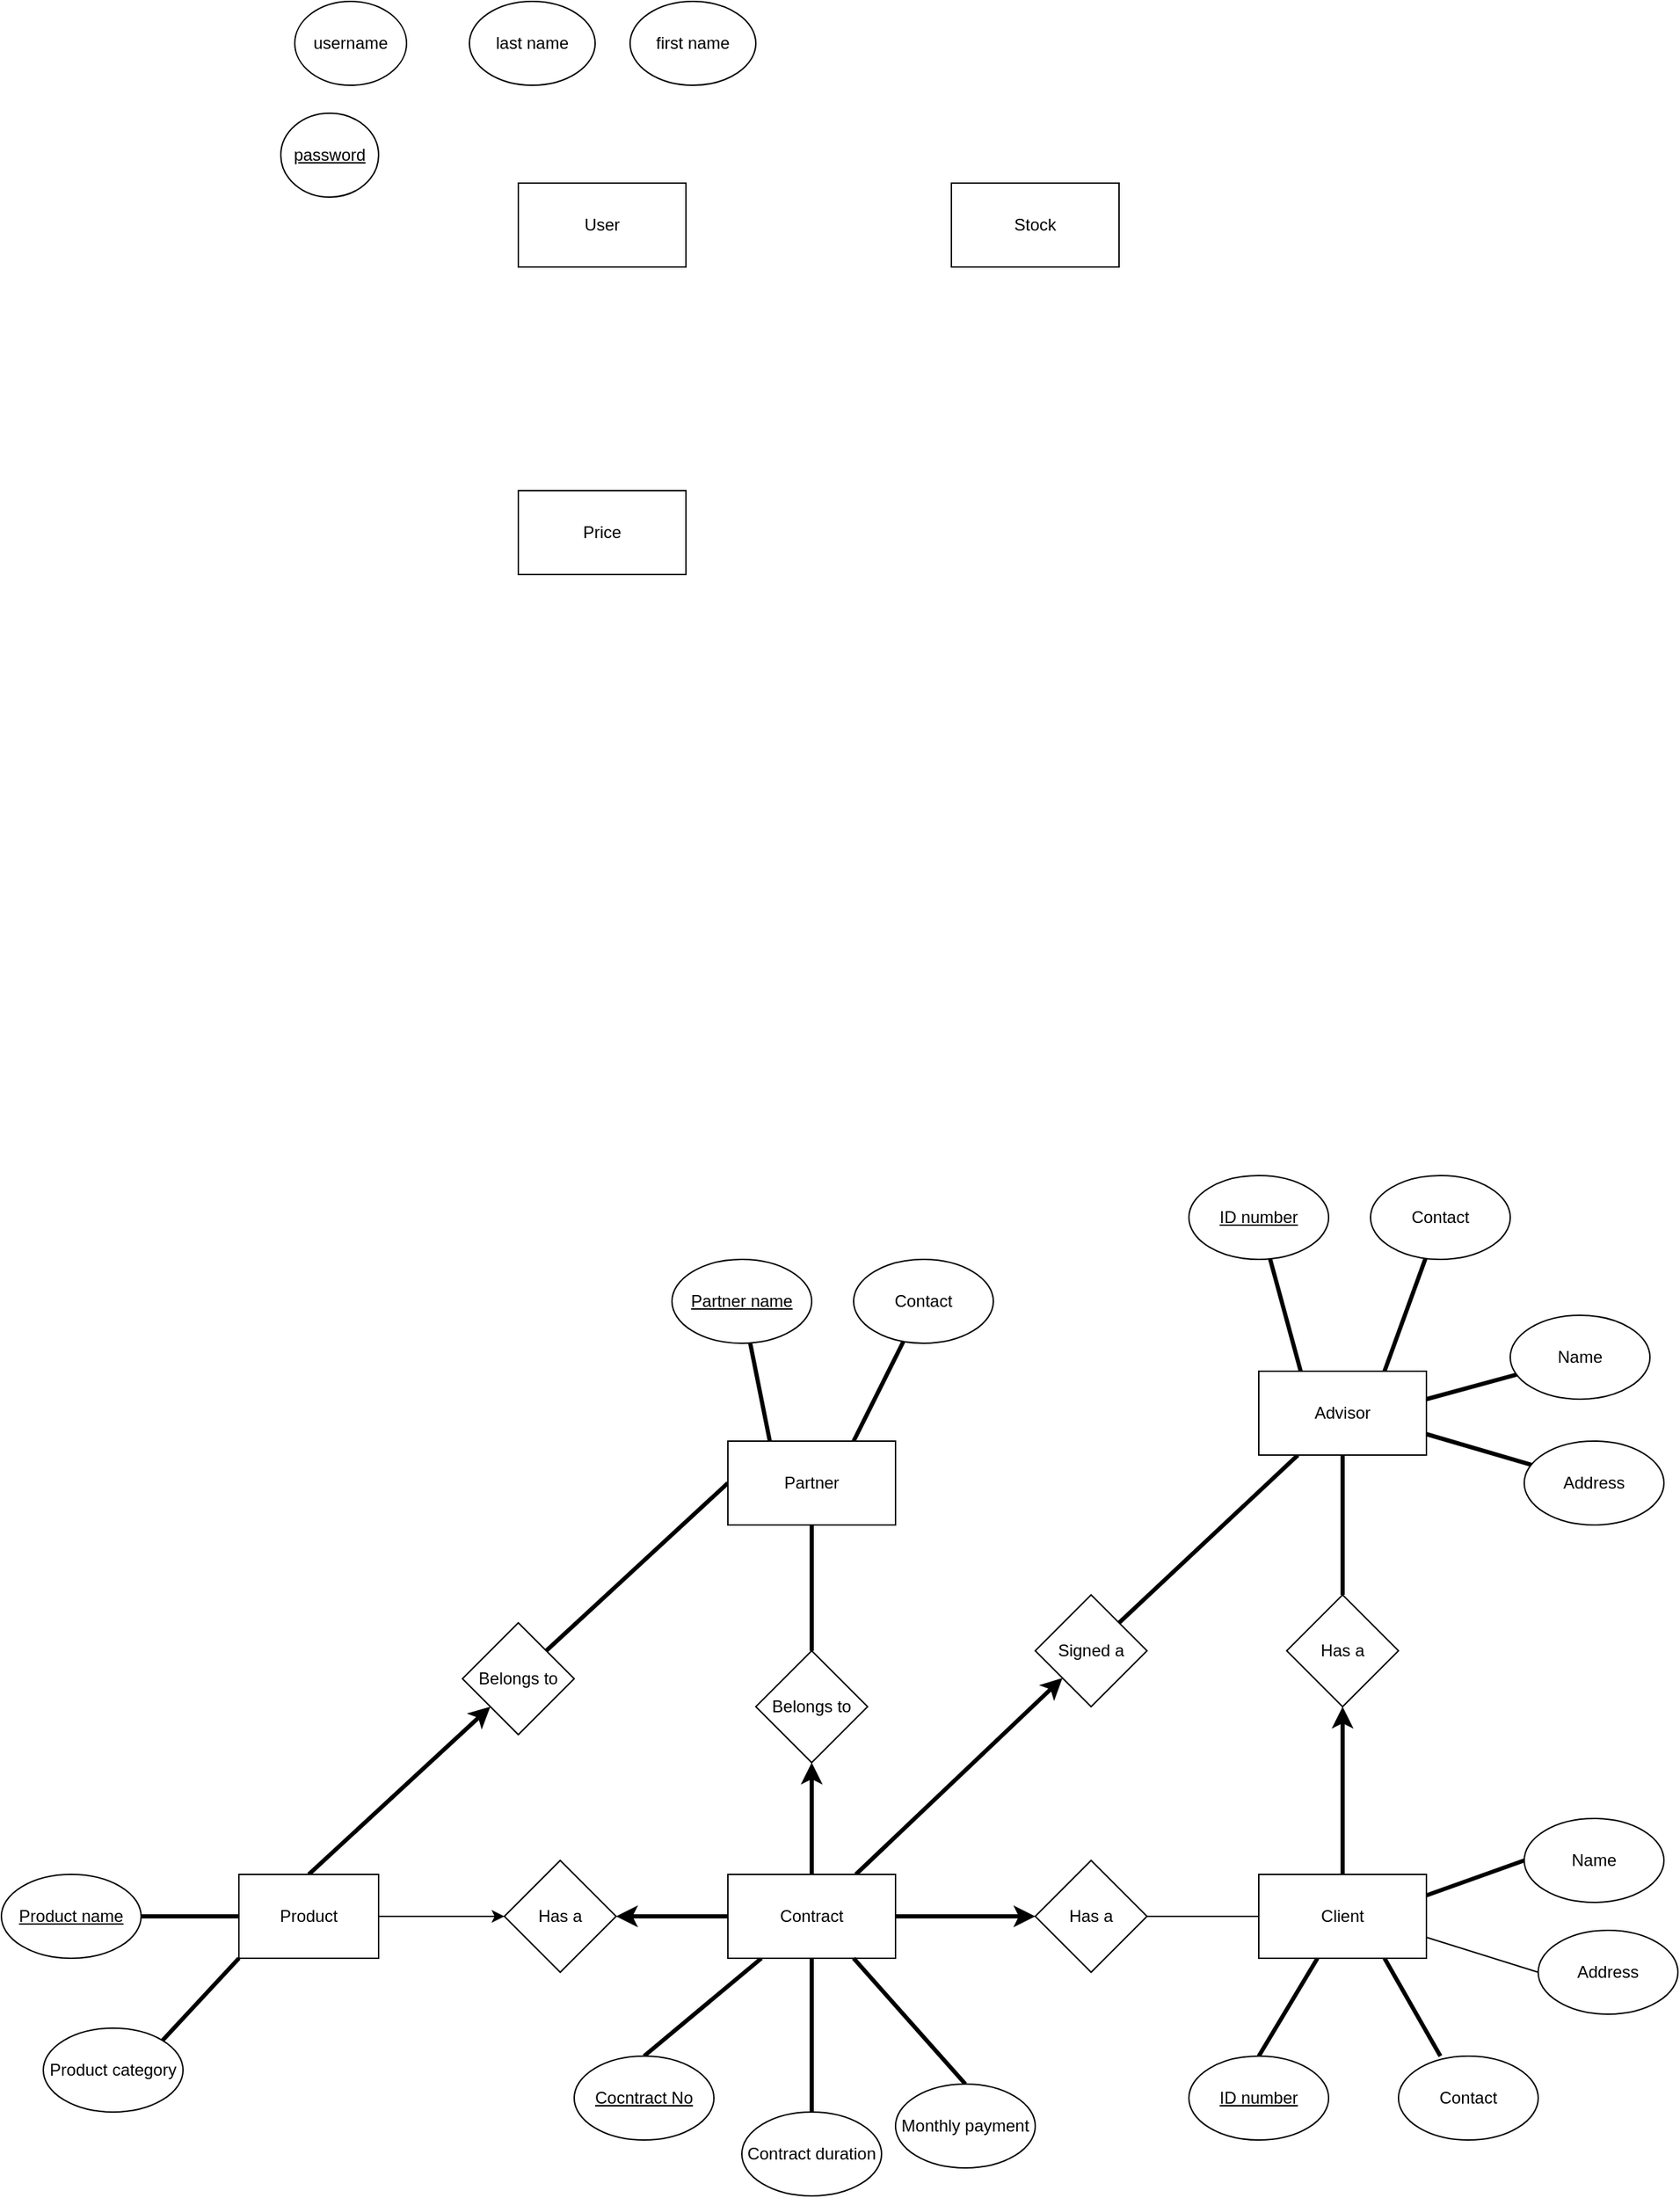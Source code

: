 <mxfile>
    <diagram id="om8yZw8j-iLSLd-_QAdh" name="Page-1">
        <mxGraphModel dx="1069" dy="1929" grid="1" gridSize="10" guides="1" tooltips="1" connect="1" arrows="1" fold="1" page="0" pageScale="1" pageWidth="850" pageHeight="1100" math="0" shadow="0">
            <root>
                <mxCell id="0"/>
                <mxCell id="1" parent="0"/>
                <mxCell id="33" style="edgeStyle=none;html=1;exitX=0.5;exitY=1;exitDx=0;exitDy=0;entryX=0.5;entryY=0;entryDx=0;entryDy=0;strokeWidth=3;startArrow=none;startFill=0;endArrow=none;endFill=0;" parent="1" source="2" target="30" edge="1">
                    <mxGeometry relative="1" as="geometry"/>
                </mxCell>
                <mxCell id="51" style="edgeStyle=none;html=1;exitX=0;exitY=0.5;exitDx=0;exitDy=0;entryX=1;entryY=0;entryDx=0;entryDy=0;strokeWidth=3;startArrow=none;startFill=0;endArrow=none;endFill=0;" parent="1" source="2" target="49" edge="1">
                    <mxGeometry relative="1" as="geometry"/>
                </mxCell>
                <mxCell id="2" value="Partner" style="rounded=0;whiteSpace=wrap;html=1;" parent="1" vertex="1">
                    <mxGeometry x="160" y="60" width="120" height="60" as="geometry"/>
                </mxCell>
                <mxCell id="23" style="edgeStyle=none;html=1;endArrow=none;endFill=0;strokeWidth=1;exitX=0;exitY=0.5;exitDx=0;exitDy=0;" parent="1" source="24" target="18" edge="1">
                    <mxGeometry relative="1" as="geometry">
                        <mxPoint x="530" y="400" as="sourcePoint"/>
                    </mxGeometry>
                </mxCell>
                <mxCell id="29" style="edgeStyle=none;html=1;entryX=0.5;entryY=0;entryDx=0;entryDy=0;strokeWidth=3;startArrow=none;startFill=0;endArrow=none;endFill=0;" parent="1" source="13" target="26" edge="1">
                    <mxGeometry relative="1" as="geometry"/>
                </mxCell>
                <mxCell id="37" style="edgeStyle=none;html=1;entryX=1;entryY=0;entryDx=0;entryDy=0;strokeWidth=3;startArrow=none;startFill=0;endArrow=none;endFill=0;" parent="1" source="13" target="35" edge="1">
                    <mxGeometry relative="1" as="geometry">
                        <Array as="points"/>
                    </mxGeometry>
                </mxCell>
                <mxCell id="13" value="Advisor" style="rounded=0;whiteSpace=wrap;html=1;" parent="1" vertex="1">
                    <mxGeometry x="540" y="10" width="120" height="60" as="geometry"/>
                </mxCell>
                <mxCell id="31" style="edgeStyle=none;html=1;exitX=0.5;exitY=0;exitDx=0;exitDy=0;entryX=0.5;entryY=1;entryDx=0;entryDy=0;strokeWidth=3;startArrow=none;startFill=0;endArrow=classic;endFill=1;" parent="1" source="17" target="30" edge="1">
                    <mxGeometry relative="1" as="geometry"/>
                </mxCell>
                <mxCell id="36" style="edgeStyle=none;html=1;strokeWidth=3;startArrow=none;startFill=0;endArrow=classic;endFill=1;" parent="1" source="17" target="35" edge="1">
                    <mxGeometry relative="1" as="geometry"/>
                </mxCell>
                <mxCell id="47" style="edgeStyle=none;html=1;exitX=0;exitY=0.5;exitDx=0;exitDy=0;entryX=1;entryY=0.5;entryDx=0;entryDy=0;strokeWidth=3;startArrow=none;startFill=0;endArrow=classic;endFill=1;" parent="1" source="17" target="44" edge="1">
                    <mxGeometry relative="1" as="geometry"/>
                </mxCell>
                <mxCell id="93" style="edgeStyle=none;html=1;entryX=0.5;entryY=0;entryDx=0;entryDy=0;strokeWidth=3;startArrow=none;startFill=0;endArrow=none;endFill=0;" parent="1" source="17" target="92" edge="1">
                    <mxGeometry relative="1" as="geometry"/>
                </mxCell>
                <mxCell id="97" style="edgeStyle=none;html=1;exitX=0.5;exitY=1;exitDx=0;exitDy=0;strokeWidth=3;startArrow=none;startFill=0;endArrow=none;endFill=0;entryX=0.5;entryY=0;entryDx=0;entryDy=0;" parent="1" source="17" target="98" edge="1">
                    <mxGeometry relative="1" as="geometry">
                        <mxPoint x="220" y="480" as="targetPoint"/>
                    </mxGeometry>
                </mxCell>
                <mxCell id="17" value="Contract" style="rounded=0;whiteSpace=wrap;html=1;" parent="1" vertex="1">
                    <mxGeometry x="160" y="370" width="120" height="60" as="geometry"/>
                </mxCell>
                <mxCell id="25" style="edgeStyle=none;html=1;exitX=0;exitY=0.5;exitDx=0;exitDy=0;entryX=1;entryY=0.5;entryDx=0;entryDy=0;strokeWidth=3;endArrow=none;endFill=0;startArrow=classic;startFill=1;" parent="1" source="18" target="17" edge="1">
                    <mxGeometry relative="1" as="geometry"/>
                </mxCell>
                <mxCell id="18" value="Has a" style="rhombus;whiteSpace=wrap;html=1;" parent="1" vertex="1">
                    <mxGeometry x="380" y="360" width="80" height="80" as="geometry"/>
                </mxCell>
                <mxCell id="28" style="edgeStyle=none;html=1;entryX=0.5;entryY=1;entryDx=0;entryDy=0;strokeWidth=3;startArrow=none;startFill=0;endArrow=classic;endFill=1;" parent="1" source="24" target="26" edge="1">
                    <mxGeometry relative="1" as="geometry"/>
                </mxCell>
                <mxCell id="59" style="edgeStyle=none;html=1;entryX=0.5;entryY=0;entryDx=0;entryDy=0;strokeWidth=3;startArrow=none;startFill=0;endArrow=none;endFill=0;" parent="1" source="24" target="53" edge="1">
                    <mxGeometry relative="1" as="geometry"/>
                </mxCell>
                <mxCell id="60" style="edgeStyle=none;html=1;exitX=1;exitY=0.25;exitDx=0;exitDy=0;entryX=0;entryY=0.5;entryDx=0;entryDy=0;strokeWidth=3;startArrow=none;startFill=0;endArrow=none;endFill=0;" parent="1" source="24" target="40" edge="1">
                    <mxGeometry relative="1" as="geometry"/>
                </mxCell>
                <mxCell id="64" style="edgeStyle=none;html=1;exitX=0.75;exitY=1;exitDx=0;exitDy=0;entryX=0.5;entryY=0;entryDx=0;entryDy=0;strokeWidth=3;startArrow=none;startFill=0;endArrow=none;endFill=0;" parent="1" source="24" edge="1">
                    <mxGeometry relative="1" as="geometry">
                        <mxPoint x="670" y="500" as="targetPoint"/>
                    </mxGeometry>
                </mxCell>
                <mxCell id="24" value="Client" style="rounded=0;whiteSpace=wrap;html=1;" parent="1" vertex="1">
                    <mxGeometry x="540" y="370" width="120" height="60" as="geometry"/>
                </mxCell>
                <mxCell id="26" value="Has a" style="rhombus;whiteSpace=wrap;html=1;" parent="1" vertex="1">
                    <mxGeometry x="560" y="170" width="80" height="80" as="geometry"/>
                </mxCell>
                <mxCell id="30" value="Belongs to" style="rhombus;whiteSpace=wrap;html=1;" parent="1" vertex="1">
                    <mxGeometry x="180" y="210" width="80" height="80" as="geometry"/>
                </mxCell>
                <mxCell id="35" value="Signed a" style="rhombus;whiteSpace=wrap;html=1;" parent="1" vertex="1">
                    <mxGeometry x="380" y="170" width="80" height="80" as="geometry"/>
                </mxCell>
                <mxCell id="61" style="edgeStyle=none;html=1;strokeWidth=3;startArrow=none;startFill=0;endArrow=none;endFill=0;entryX=0.75;entryY=0;entryDx=0;entryDy=0;" parent="1" source="39" target="13" edge="1">
                    <mxGeometry relative="1" as="geometry"/>
                </mxCell>
                <mxCell id="39" value="Contact" style="ellipse;whiteSpace=wrap;html=1;" parent="1" vertex="1">
                    <mxGeometry x="620" y="-130" width="100" height="60" as="geometry"/>
                </mxCell>
                <mxCell id="40" value="Name" style="ellipse;whiteSpace=wrap;html=1;" parent="1" vertex="1">
                    <mxGeometry x="730" y="330" width="100" height="60" as="geometry"/>
                </mxCell>
                <mxCell id="50" style="edgeStyle=none;html=1;exitX=0.5;exitY=0;exitDx=0;exitDy=0;entryX=0;entryY=1;entryDx=0;entryDy=0;strokeWidth=3;startArrow=none;startFill=0;endArrow=classic;endFill=1;" parent="1" source="41" target="49" edge="1">
                    <mxGeometry relative="1" as="geometry"/>
                </mxCell>
                <mxCell id="72" style="edgeStyle=none;html=1;exitX=0;exitY=1;exitDx=0;exitDy=0;entryX=1;entryY=0;entryDx=0;entryDy=0;strokeWidth=3;startArrow=none;startFill=0;endArrow=none;endFill=0;" parent="1" source="41" edge="1">
                    <mxGeometry relative="1" as="geometry">
                        <mxPoint x="-244.645" y="488.787" as="targetPoint"/>
                    </mxGeometry>
                </mxCell>
                <mxCell id="41" value="Product" style="rounded=0;whiteSpace=wrap;html=1;" parent="1" vertex="1">
                    <mxGeometry x="-190" y="370" width="100" height="60" as="geometry"/>
                </mxCell>
                <mxCell id="48" style="edgeStyle=none;html=1;exitX=0;exitY=0.5;exitDx=0;exitDy=0;entryX=1;entryY=0.5;entryDx=0;entryDy=0;strokeWidth=1;startArrow=classic;startFill=1;endArrow=none;endFill=0;" parent="1" source="44" target="41" edge="1">
                    <mxGeometry relative="1" as="geometry"/>
                </mxCell>
                <mxCell id="44" value="Has a" style="rhombus;whiteSpace=wrap;html=1;" parent="1" vertex="1">
                    <mxGeometry y="360" width="80" height="80" as="geometry"/>
                </mxCell>
                <mxCell id="49" value="Belongs to" style="rhombus;whiteSpace=wrap;html=1;" parent="1" vertex="1">
                    <mxGeometry x="-30" y="190" width="80" height="80" as="geometry"/>
                </mxCell>
                <mxCell id="53" value="&lt;u&gt;ID number&lt;/u&gt;" style="ellipse;whiteSpace=wrap;html=1;" parent="1" vertex="1">
                    <mxGeometry x="490" y="500" width="100" height="60" as="geometry"/>
                </mxCell>
                <mxCell id="56" style="edgeStyle=none;html=1;entryX=0.25;entryY=0;entryDx=0;entryDy=0;strokeWidth=3;startArrow=none;startFill=0;endArrow=none;endFill=0;" parent="1" source="55" target="13" edge="1">
                    <mxGeometry relative="1" as="geometry"/>
                </mxCell>
                <mxCell id="55" value="&lt;u&gt;ID number&lt;/u&gt;" style="ellipse;whiteSpace=wrap;html=1;" parent="1" vertex="1">
                    <mxGeometry x="490" y="-130" width="100" height="60" as="geometry"/>
                </mxCell>
                <mxCell id="58" style="edgeStyle=none;html=1;strokeWidth=3;startArrow=none;startFill=0;endArrow=none;endFill=0;" parent="1" source="57" edge="1">
                    <mxGeometry relative="1" as="geometry">
                        <mxPoint x="660" y="30" as="targetPoint"/>
                    </mxGeometry>
                </mxCell>
                <mxCell id="57" value="Name" style="ellipse;whiteSpace=wrap;html=1;" parent="1" vertex="1">
                    <mxGeometry x="720" y="-30" width="100" height="60" as="geometry"/>
                </mxCell>
                <mxCell id="66" style="edgeStyle=none;html=1;entryX=0.25;entryY=0;entryDx=0;entryDy=0;strokeWidth=3;startArrow=none;startFill=0;endArrow=none;endFill=0;" parent="1" source="65" target="2" edge="1">
                    <mxGeometry relative="1" as="geometry"/>
                </mxCell>
                <mxCell id="65" value="&lt;u&gt;Partner name&lt;/u&gt;" style="ellipse;whiteSpace=wrap;html=1;" parent="1" vertex="1">
                    <mxGeometry x="120" y="-70" width="100" height="60" as="geometry"/>
                </mxCell>
                <mxCell id="68" style="edgeStyle=none;html=1;entryX=0;entryY=0.5;entryDx=0;entryDy=0;strokeWidth=3;startArrow=none;startFill=0;endArrow=none;endFill=0;" parent="1" source="67" target="41" edge="1">
                    <mxGeometry relative="1" as="geometry"/>
                </mxCell>
                <mxCell id="67" value="&lt;u&gt;Product name&lt;/u&gt;" style="ellipse;whiteSpace=wrap;html=1;" parent="1" vertex="1">
                    <mxGeometry x="-360" y="370" width="100" height="60" as="geometry"/>
                </mxCell>
                <mxCell id="74" value="Product category" style="ellipse;whiteSpace=wrap;html=1;" parent="1" vertex="1">
                    <mxGeometry x="-330" y="480" width="100" height="60" as="geometry"/>
                </mxCell>
                <mxCell id="83" style="edgeStyle=none;html=1;entryX=0.75;entryY=0;entryDx=0;entryDy=0;strokeWidth=3;startArrow=none;startFill=0;endArrow=none;endFill=0;" parent="1" source="82" target="2" edge="1">
                    <mxGeometry relative="1" as="geometry"/>
                </mxCell>
                <mxCell id="82" value="Contact" style="ellipse;whiteSpace=wrap;html=1;" parent="1" vertex="1">
                    <mxGeometry x="250" y="-70" width="100" height="60" as="geometry"/>
                </mxCell>
                <mxCell id="91" style="edgeStyle=none;html=1;exitX=0;exitY=0.5;exitDx=0;exitDy=0;entryX=1;entryY=0.75;entryDx=0;entryDy=0;strokeWidth=1;startArrow=none;startFill=0;endArrow=none;endFill=0;" parent="1" source="90" target="24" edge="1">
                    <mxGeometry relative="1" as="geometry"/>
                </mxCell>
                <mxCell id="90" value="Address" style="ellipse;whiteSpace=wrap;html=1;" parent="1" vertex="1">
                    <mxGeometry x="740" y="410" width="100" height="60" as="geometry"/>
                </mxCell>
                <mxCell id="92" value="&lt;u&gt;Cocntract No&lt;/u&gt;" style="ellipse;whiteSpace=wrap;html=1;" parent="1" vertex="1">
                    <mxGeometry x="50" y="500" width="100" height="60" as="geometry"/>
                </mxCell>
                <mxCell id="96" style="edgeStyle=none;html=1;entryX=1;entryY=0.75;entryDx=0;entryDy=0;strokeWidth=3;startArrow=none;startFill=0;endArrow=none;endFill=0;" parent="1" source="95" target="13" edge="1">
                    <mxGeometry relative="1" as="geometry"/>
                </mxCell>
                <mxCell id="95" value="Address" style="ellipse;whiteSpace=wrap;html=1;" parent="1" vertex="1">
                    <mxGeometry x="730" y="60" width="100" height="60" as="geometry"/>
                </mxCell>
                <mxCell id="98" value="Contract duration" style="ellipse;whiteSpace=wrap;html=1;" parent="1" vertex="1">
                    <mxGeometry x="170" y="540" width="100" height="60" as="geometry"/>
                </mxCell>
                <mxCell id="99" value="Contact" style="ellipse;whiteSpace=wrap;html=1;" parent="1" vertex="1">
                    <mxGeometry x="640" y="500" width="100" height="60" as="geometry"/>
                </mxCell>
                <mxCell id="104" style="edgeStyle=none;html=1;exitX=0.5;exitY=0;exitDx=0;exitDy=0;entryX=0.75;entryY=1;entryDx=0;entryDy=0;strokeWidth=3;startArrow=none;startFill=0;endArrow=none;endFill=0;" parent="1" source="103" target="17" edge="1">
                    <mxGeometry relative="1" as="geometry"/>
                </mxCell>
                <mxCell id="103" value="Monthly payment" style="ellipse;whiteSpace=wrap;html=1;" parent="1" vertex="1">
                    <mxGeometry x="280" y="520" width="100" height="60" as="geometry"/>
                </mxCell>
                <mxCell id="105" value="Price" style="whiteSpace=wrap;html=1;" vertex="1" parent="1">
                    <mxGeometry x="10" y="-620" width="120" height="60" as="geometry"/>
                </mxCell>
                <mxCell id="106" value="User" style="whiteSpace=wrap;html=1;" vertex="1" parent="1">
                    <mxGeometry x="10" y="-840" width="120" height="60" as="geometry"/>
                </mxCell>
                <mxCell id="107" value="Stock" style="whiteSpace=wrap;html=1;" vertex="1" parent="1">
                    <mxGeometry x="320" y="-840" width="120" height="60" as="geometry"/>
                </mxCell>
                <mxCell id="108" value="first name" style="ellipse;whiteSpace=wrap;html=1;" vertex="1" parent="1">
                    <mxGeometry x="90" y="-970" width="90" height="60" as="geometry"/>
                </mxCell>
                <mxCell id="109" value="last name" style="ellipse;whiteSpace=wrap;html=1;" vertex="1" parent="1">
                    <mxGeometry x="-25" y="-970" width="90" height="60" as="geometry"/>
                </mxCell>
                <mxCell id="110" value="&lt;u&gt;password&lt;/u&gt;" style="ellipse;whiteSpace=wrap;html=1;" vertex="1" parent="1">
                    <mxGeometry x="-160" y="-890" width="70" height="60" as="geometry"/>
                </mxCell>
                <mxCell id="111" value="username" style="ellipse;whiteSpace=wrap;html=1;" vertex="1" parent="1">
                    <mxGeometry x="-150" y="-970" width="80" height="60" as="geometry"/>
                </mxCell>
            </root>
        </mxGraphModel>
    </diagram>
</mxfile>